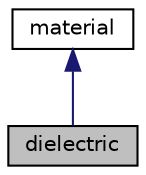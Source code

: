 digraph "dielectric"
{
  edge [fontname="Helvetica",fontsize="10",labelfontname="Helvetica",labelfontsize="10"];
  node [fontname="Helvetica",fontsize="10",shape=record];
  Node2 [label="dielectric",height=0.2,width=0.4,color="black", fillcolor="grey75", style="filled", fontcolor="black"];
  Node3 -> Node2 [dir="back",color="midnightblue",fontsize="10",style="solid"];
  Node3 [label="material",height=0.2,width=0.4,color="black", fillcolor="white", style="filled",URL="$classmaterial.html",tooltip="ABSTRACT – all materials will scatter() light in different ways. "];
}
